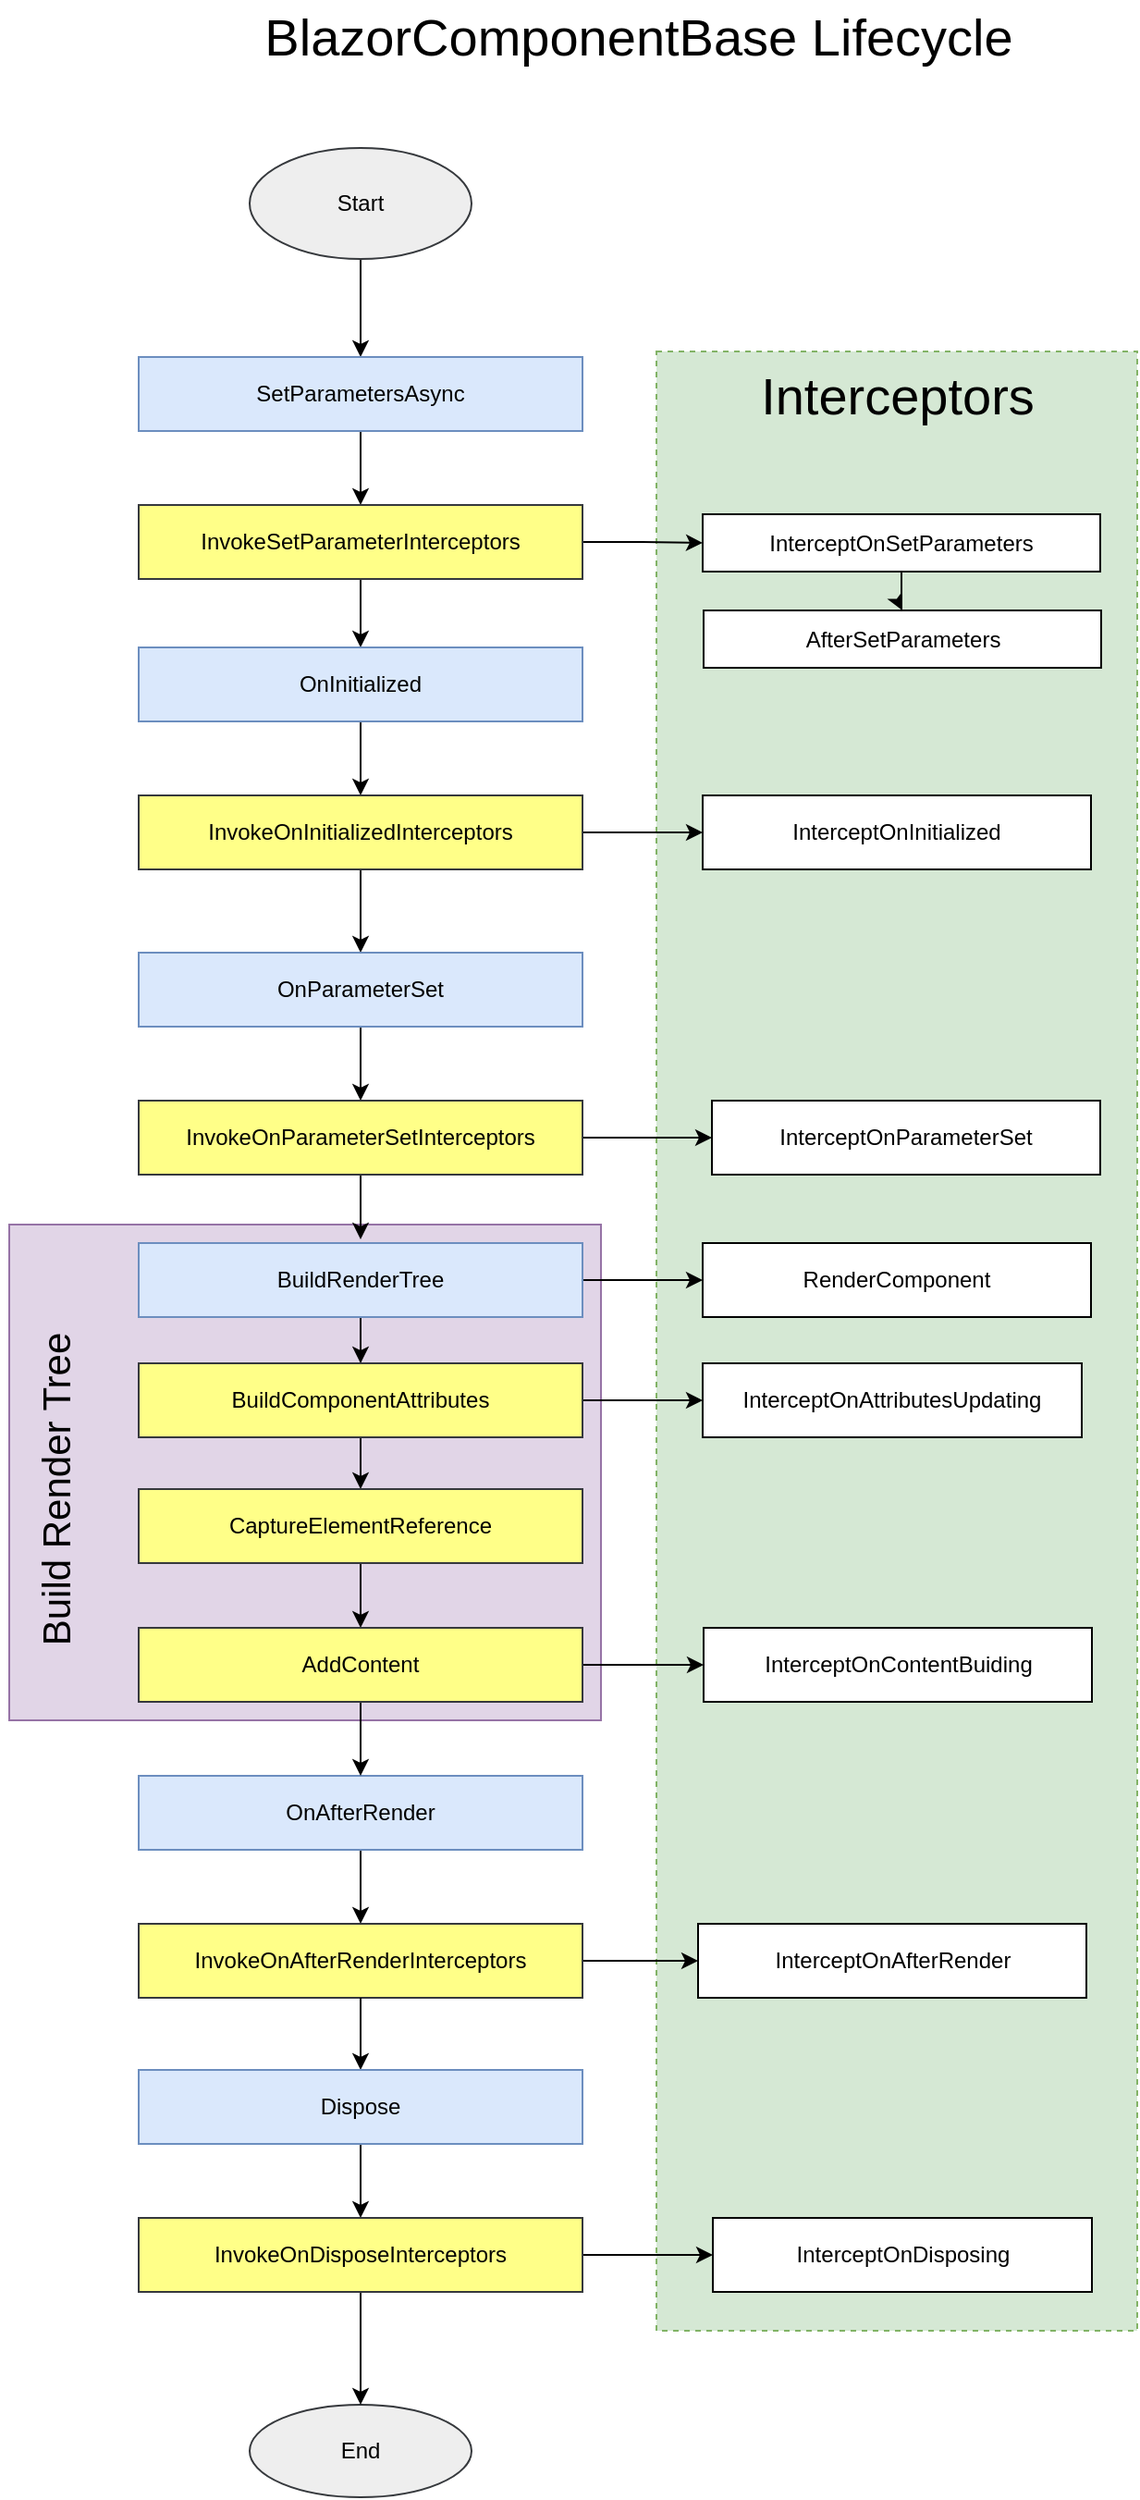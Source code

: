 <mxfile version="15.8.4" type="device"><diagram id="C5RBs43oDa-KdzZeNtuy" name="Page-1"><mxGraphModel dx="1422" dy="1025" grid="1" gridSize="10" guides="1" tooltips="1" connect="1" arrows="1" fold="1" page="1" pageScale="1" pageWidth="827" pageHeight="1169" math="0" shadow="0"><root><mxCell id="WIyWlLk6GJQsqaUBKTNV-0"/><mxCell id="WIyWlLk6GJQsqaUBKTNV-1" parent="WIyWlLk6GJQsqaUBKTNV-0"/><mxCell id="Daul8VTuek0OEpYepo0k-10" value="" style="rounded=0;whiteSpace=wrap;html=1;fillColor=#e1d5e7;strokeColor=#9673a6;" parent="WIyWlLk6GJQsqaUBKTNV-1" vertex="1"><mxGeometry x="160" y="732" width="320" height="268" as="geometry"/></mxCell><mxCell id="TON0hxy3hcjrYKq86W1h-42" value="" style="rounded=0;whiteSpace=wrap;html=1;fontSize=28;dashed=1;fillColor=#d5e8d4;strokeColor=#82b366;" parent="WIyWlLk6GJQsqaUBKTNV-1" vertex="1"><mxGeometry x="510" y="260" width="260" height="1070" as="geometry"/></mxCell><mxCell id="TON0hxy3hcjrYKq86W1h-2" value="" style="edgeStyle=orthogonalEdgeStyle;rounded=0;orthogonalLoop=1;jettySize=auto;html=1;" parent="WIyWlLk6GJQsqaUBKTNV-1" source="TON0hxy3hcjrYKq86W1h-0" target="TON0hxy3hcjrYKq86W1h-1" edge="1"><mxGeometry relative="1" as="geometry"/></mxCell><mxCell id="TON0hxy3hcjrYKq86W1h-0" value="Start" style="ellipse;whiteSpace=wrap;html=1;fillColor=#eeeeee;strokeColor=#36393d;" parent="WIyWlLk6GJQsqaUBKTNV-1" vertex="1"><mxGeometry x="290" y="150" width="120" height="60" as="geometry"/></mxCell><mxCell id="TON0hxy3hcjrYKq86W1h-4" value="" style="edgeStyle=orthogonalEdgeStyle;rounded=0;orthogonalLoop=1;jettySize=auto;html=1;" parent="WIyWlLk6GJQsqaUBKTNV-1" source="TON0hxy3hcjrYKq86W1h-1" target="TON0hxy3hcjrYKq86W1h-3" edge="1"><mxGeometry relative="1" as="geometry"/></mxCell><mxCell id="TON0hxy3hcjrYKq86W1h-1" value="SetParametersAsync" style="whiteSpace=wrap;html=1;fillColor=#dae8fc;strokeColor=#6c8ebf;" parent="WIyWlLk6GJQsqaUBKTNV-1" vertex="1"><mxGeometry x="230" y="263" width="240" height="40" as="geometry"/></mxCell><mxCell id="TON0hxy3hcjrYKq86W1h-6" value="" style="edgeStyle=orthogonalEdgeStyle;rounded=0;orthogonalLoop=1;jettySize=auto;html=1;" parent="WIyWlLk6GJQsqaUBKTNV-1" source="TON0hxy3hcjrYKq86W1h-3" target="TON0hxy3hcjrYKq86W1h-5" edge="1"><mxGeometry relative="1" as="geometry"/></mxCell><mxCell id="TON0hxy3hcjrYKq86W1h-8" value="" style="edgeStyle=orthogonalEdgeStyle;rounded=0;orthogonalLoop=1;jettySize=auto;html=1;" parent="WIyWlLk6GJQsqaUBKTNV-1" source="TON0hxy3hcjrYKq86W1h-3" target="TON0hxy3hcjrYKq86W1h-7" edge="1"><mxGeometry relative="1" as="geometry"/></mxCell><mxCell id="TON0hxy3hcjrYKq86W1h-3" value="InvokeSetParameterInterceptors" style="whiteSpace=wrap;html=1;fillColor=#ffff88;strokeColor=#36393d;" parent="WIyWlLk6GJQsqaUBKTNV-1" vertex="1"><mxGeometry x="230" y="343" width="240" height="40" as="geometry"/></mxCell><mxCell id="0gESxnBS4rwvxSe77YdU-1" value="" style="edgeStyle=orthogonalEdgeStyle;rounded=0;orthogonalLoop=1;jettySize=auto;html=1;" edge="1" parent="WIyWlLk6GJQsqaUBKTNV-1" source="TON0hxy3hcjrYKq86W1h-5" target="0gESxnBS4rwvxSe77YdU-0"><mxGeometry relative="1" as="geometry"/></mxCell><mxCell id="TON0hxy3hcjrYKq86W1h-5" value="InterceptOnSetParameters" style="whiteSpace=wrap;html=1;" parent="WIyWlLk6GJQsqaUBKTNV-1" vertex="1"><mxGeometry x="535" y="348" width="215" height="31" as="geometry"/></mxCell><mxCell id="TON0hxy3hcjrYKq86W1h-10" value="" style="edgeStyle=orthogonalEdgeStyle;rounded=0;orthogonalLoop=1;jettySize=auto;html=1;" parent="WIyWlLk6GJQsqaUBKTNV-1" source="TON0hxy3hcjrYKq86W1h-7" target="TON0hxy3hcjrYKq86W1h-9" edge="1"><mxGeometry relative="1" as="geometry"/></mxCell><mxCell id="TON0hxy3hcjrYKq86W1h-7" value="OnInitialized" style="whiteSpace=wrap;html=1;fillColor=#dae8fc;strokeColor=#6c8ebf;" parent="WIyWlLk6GJQsqaUBKTNV-1" vertex="1"><mxGeometry x="230" y="420" width="240" height="40" as="geometry"/></mxCell><mxCell id="TON0hxy3hcjrYKq86W1h-12" value="" style="edgeStyle=orthogonalEdgeStyle;rounded=0;orthogonalLoop=1;jettySize=auto;html=1;" parent="WIyWlLk6GJQsqaUBKTNV-1" source="TON0hxy3hcjrYKq86W1h-9" target="TON0hxy3hcjrYKq86W1h-11" edge="1"><mxGeometry relative="1" as="geometry"/></mxCell><mxCell id="TON0hxy3hcjrYKq86W1h-14" value="" style="edgeStyle=orthogonalEdgeStyle;rounded=0;orthogonalLoop=1;jettySize=auto;html=1;" parent="WIyWlLk6GJQsqaUBKTNV-1" source="TON0hxy3hcjrYKq86W1h-9" target="TON0hxy3hcjrYKq86W1h-13" edge="1"><mxGeometry relative="1" as="geometry"/></mxCell><mxCell id="TON0hxy3hcjrYKq86W1h-9" value="InvokeOnInitializedInterceptors" style="whiteSpace=wrap;html=1;fillColor=#ffff88;strokeColor=#36393d;" parent="WIyWlLk6GJQsqaUBKTNV-1" vertex="1"><mxGeometry x="230" y="500" width="240" height="40" as="geometry"/></mxCell><mxCell id="TON0hxy3hcjrYKq86W1h-11" value="InterceptOnInitialized" style="whiteSpace=wrap;html=1;" parent="WIyWlLk6GJQsqaUBKTNV-1" vertex="1"><mxGeometry x="535" y="500" width="210" height="40" as="geometry"/></mxCell><mxCell id="TON0hxy3hcjrYKq86W1h-16" value="" style="edgeStyle=orthogonalEdgeStyle;rounded=0;orthogonalLoop=1;jettySize=auto;html=1;" parent="WIyWlLk6GJQsqaUBKTNV-1" source="TON0hxy3hcjrYKq86W1h-13" target="TON0hxy3hcjrYKq86W1h-15" edge="1"><mxGeometry relative="1" as="geometry"/></mxCell><mxCell id="TON0hxy3hcjrYKq86W1h-13" value="OnParameterSet" style="whiteSpace=wrap;html=1;fillColor=#dae8fc;strokeColor=#6c8ebf;" parent="WIyWlLk6GJQsqaUBKTNV-1" vertex="1"><mxGeometry x="230" y="585" width="240" height="40" as="geometry"/></mxCell><mxCell id="TON0hxy3hcjrYKq86W1h-18" value="" style="edgeStyle=orthogonalEdgeStyle;rounded=0;orthogonalLoop=1;jettySize=auto;html=1;" parent="WIyWlLk6GJQsqaUBKTNV-1" source="TON0hxy3hcjrYKq86W1h-15" target="TON0hxy3hcjrYKq86W1h-17" edge="1"><mxGeometry relative="1" as="geometry"/></mxCell><mxCell id="TON0hxy3hcjrYKq86W1h-20" value="" style="edgeStyle=orthogonalEdgeStyle;rounded=0;orthogonalLoop=1;jettySize=auto;html=1;" parent="WIyWlLk6GJQsqaUBKTNV-1" source="TON0hxy3hcjrYKq86W1h-15" edge="1"><mxGeometry relative="1" as="geometry"><mxPoint x="350" y="740" as="targetPoint"/></mxGeometry></mxCell><mxCell id="TON0hxy3hcjrYKq86W1h-15" value="InvokeOnParameterSetInterceptors" style="whiteSpace=wrap;html=1;fillColor=#ffff88;strokeColor=#36393d;" parent="WIyWlLk6GJQsqaUBKTNV-1" vertex="1"><mxGeometry x="230" y="665" width="240" height="40" as="geometry"/></mxCell><mxCell id="TON0hxy3hcjrYKq86W1h-17" value="InterceptOnParameterSet" style="whiteSpace=wrap;html=1;" parent="WIyWlLk6GJQsqaUBKTNV-1" vertex="1"><mxGeometry x="540" y="665" width="210" height="40" as="geometry"/></mxCell><mxCell id="TON0hxy3hcjrYKq86W1h-24" value="" style="edgeStyle=orthogonalEdgeStyle;rounded=0;orthogonalLoop=1;jettySize=auto;html=1;" parent="WIyWlLk6GJQsqaUBKTNV-1" source="TON0hxy3hcjrYKq86W1h-19" target="TON0hxy3hcjrYKq86W1h-23" edge="1"><mxGeometry relative="1" as="geometry"/></mxCell><mxCell id="TON0hxy3hcjrYKq86W1h-28" value="" style="edgeStyle=orthogonalEdgeStyle;rounded=0;orthogonalLoop=1;jettySize=auto;html=1;" parent="WIyWlLk6GJQsqaUBKTNV-1" source="TON0hxy3hcjrYKq86W1h-19" target="TON0hxy3hcjrYKq86W1h-27" edge="1"><mxGeometry relative="1" as="geometry"/></mxCell><mxCell id="TON0hxy3hcjrYKq86W1h-59" value="" style="edgeStyle=orthogonalEdgeStyle;rounded=0;orthogonalLoop=1;jettySize=auto;html=1;fontSize=28;" parent="WIyWlLk6GJQsqaUBKTNV-1" source="TON0hxy3hcjrYKq86W1h-19" target="TON0hxy3hcjrYKq86W1h-58" edge="1"><mxGeometry relative="1" as="geometry"/></mxCell><mxCell id="TON0hxy3hcjrYKq86W1h-19" value="BuildRenderTree" style="whiteSpace=wrap;html=1;fillColor=#dae8fc;strokeColor=#6c8ebf;" parent="WIyWlLk6GJQsqaUBKTNV-1" vertex="1"><mxGeometry x="230" y="742" width="240" height="40" as="geometry"/></mxCell><mxCell id="TON0hxy3hcjrYKq86W1h-26" value="" style="edgeStyle=orthogonalEdgeStyle;rounded=0;orthogonalLoop=1;jettySize=auto;html=1;exitX=1;exitY=0.5;exitDx=0;exitDy=0;" parent="WIyWlLk6GJQsqaUBKTNV-1" source="Daul8VTuek0OEpYepo0k-8" target="TON0hxy3hcjrYKq86W1h-25" edge="1"><mxGeometry relative="1" as="geometry"/></mxCell><mxCell id="TON0hxy3hcjrYKq86W1h-30" value="" style="edgeStyle=orthogonalEdgeStyle;rounded=0;orthogonalLoop=1;jettySize=auto;html=1;entryX=0.5;entryY=0;entryDx=0;entryDy=0;" parent="WIyWlLk6GJQsqaUBKTNV-1" source="TON0hxy3hcjrYKq86W1h-23" target="Daul8VTuek0OEpYepo0k-8" edge="1"><mxGeometry relative="1" as="geometry"/></mxCell><mxCell id="TON0hxy3hcjrYKq86W1h-23" value="CaptureElementReference" style="whiteSpace=wrap;html=1;fillColor=#ffff88;strokeColor=#36393d;" parent="WIyWlLk6GJQsqaUBKTNV-1" vertex="1"><mxGeometry x="230" y="875" width="240" height="40" as="geometry"/></mxCell><mxCell id="TON0hxy3hcjrYKq86W1h-25" value="InterceptOnContentBuiding" style="whiteSpace=wrap;html=1;" parent="WIyWlLk6GJQsqaUBKTNV-1" vertex="1"><mxGeometry x="535.5" y="950" width="210" height="40" as="geometry"/></mxCell><mxCell id="TON0hxy3hcjrYKq86W1h-27" value="RenderComponent" style="whiteSpace=wrap;html=1;" parent="WIyWlLk6GJQsqaUBKTNV-1" vertex="1"><mxGeometry x="535" y="742" width="210" height="40" as="geometry"/></mxCell><mxCell id="TON0hxy3hcjrYKq86W1h-32" value="" style="edgeStyle=orthogonalEdgeStyle;rounded=0;orthogonalLoop=1;jettySize=auto;html=1;" parent="WIyWlLk6GJQsqaUBKTNV-1" source="TON0hxy3hcjrYKq86W1h-29" target="TON0hxy3hcjrYKq86W1h-31" edge="1"><mxGeometry relative="1" as="geometry"/></mxCell><mxCell id="TON0hxy3hcjrYKq86W1h-29" value="OnAfterRender" style="whiteSpace=wrap;html=1;fillColor=#dae8fc;strokeColor=#6c8ebf;" parent="WIyWlLk6GJQsqaUBKTNV-1" vertex="1"><mxGeometry x="230" y="1030" width="240" height="40" as="geometry"/></mxCell><mxCell id="TON0hxy3hcjrYKq86W1h-34" value="" style="edgeStyle=orthogonalEdgeStyle;rounded=0;orthogonalLoop=1;jettySize=auto;html=1;" parent="WIyWlLk6GJQsqaUBKTNV-1" source="TON0hxy3hcjrYKq86W1h-31" target="TON0hxy3hcjrYKq86W1h-33" edge="1"><mxGeometry relative="1" as="geometry"/></mxCell><mxCell id="TON0hxy3hcjrYKq86W1h-31" value="InvokeOnAfterRenderInterceptors" style="whiteSpace=wrap;html=1;fillColor=#ffff88;strokeColor=#36393d;" parent="WIyWlLk6GJQsqaUBKTNV-1" vertex="1"><mxGeometry x="230" y="1110" width="240" height="40" as="geometry"/></mxCell><mxCell id="TON0hxy3hcjrYKq86W1h-33" value="InterceptOnAfterRender" style="whiteSpace=wrap;html=1;" parent="WIyWlLk6GJQsqaUBKTNV-1" vertex="1"><mxGeometry x="532.5" y="1110" width="210" height="40" as="geometry"/></mxCell><mxCell id="TON0hxy3hcjrYKq86W1h-41" value="BlazorComponentBase Lifecycle" style="text;html=1;resizable=0;autosize=1;align=center;verticalAlign=middle;points=[];fillColor=none;strokeColor=none;rounded=0;fontSize=28;" parent="WIyWlLk6GJQsqaUBKTNV-1" vertex="1"><mxGeometry x="290" y="70" width="420" height="40" as="geometry"/></mxCell><mxCell id="TON0hxy3hcjrYKq86W1h-43" value="Interceptors" style="text;html=1;resizable=0;autosize=1;align=center;verticalAlign=middle;points=[];fillColor=none;strokeColor=none;rounded=0;dashed=1;fontSize=28;" parent="WIyWlLk6GJQsqaUBKTNV-1" vertex="1"><mxGeometry x="560" y="264" width="160" height="40" as="geometry"/></mxCell><mxCell id="TON0hxy3hcjrYKq86W1h-37" value="End" style="ellipse;whiteSpace=wrap;html=1;fillColor=#eeeeee;strokeColor=#36393d;" parent="WIyWlLk6GJQsqaUBKTNV-1" vertex="1"><mxGeometry x="290" y="1370" width="120" height="50" as="geometry"/></mxCell><mxCell id="TON0hxy3hcjrYKq86W1h-45" value="" style="endArrow=classic;html=1;rounded=0;fontSize=28;exitX=0.5;exitY=1;exitDx=0;exitDy=0;" parent="WIyWlLk6GJQsqaUBKTNV-1" source="TON0hxy3hcjrYKq86W1h-31" target="TON0hxy3hcjrYKq86W1h-48" edge="1"><mxGeometry width="50" height="50" relative="1" as="geometry"><mxPoint x="300" y="1200" as="sourcePoint"/><mxPoint x="350" y="1150" as="targetPoint"/></mxGeometry></mxCell><mxCell id="TON0hxy3hcjrYKq86W1h-51" value="" style="edgeStyle=orthogonalEdgeStyle;rounded=0;orthogonalLoop=1;jettySize=auto;html=1;fontSize=28;exitX=1;exitY=0.5;exitDx=0;exitDy=0;" parent="WIyWlLk6GJQsqaUBKTNV-1" source="TON0hxy3hcjrYKq86W1h-55" target="TON0hxy3hcjrYKq86W1h-50" edge="1"><mxGeometry relative="1" as="geometry"/></mxCell><mxCell id="TON0hxy3hcjrYKq86W1h-56" value="" style="edgeStyle=orthogonalEdgeStyle;rounded=0;orthogonalLoop=1;jettySize=auto;html=1;fontSize=28;" parent="WIyWlLk6GJQsqaUBKTNV-1" source="TON0hxy3hcjrYKq86W1h-48" target="TON0hxy3hcjrYKq86W1h-55" edge="1"><mxGeometry relative="1" as="geometry"/></mxCell><mxCell id="TON0hxy3hcjrYKq86W1h-48" value="Dispose" style="whiteSpace=wrap;html=1;fillColor=#dae8fc;strokeColor=#6c8ebf;" parent="WIyWlLk6GJQsqaUBKTNV-1" vertex="1"><mxGeometry x="230" y="1189" width="240" height="40" as="geometry"/></mxCell><mxCell id="TON0hxy3hcjrYKq86W1h-50" value="InterceptOnDisposing" style="whiteSpace=wrap;html=1;" parent="WIyWlLk6GJQsqaUBKTNV-1" vertex="1"><mxGeometry x="540.5" y="1269" width="205" height="40" as="geometry"/></mxCell><mxCell id="Daul8VTuek0OEpYepo0k-12" style="edgeStyle=orthogonalEdgeStyle;rounded=0;orthogonalLoop=1;jettySize=auto;html=1;exitX=0.5;exitY=1;exitDx=0;exitDy=0;entryX=0.5;entryY=0;entryDx=0;entryDy=0;fontSize=21;" parent="WIyWlLk6GJQsqaUBKTNV-1" source="TON0hxy3hcjrYKq86W1h-55" target="TON0hxy3hcjrYKq86W1h-37" edge="1"><mxGeometry relative="1" as="geometry"/></mxCell><mxCell id="TON0hxy3hcjrYKq86W1h-55" value="InvokeOnDisposeInterceptors" style="whiteSpace=wrap;html=1;fillColor=#ffff88;strokeColor=#36393d;" parent="WIyWlLk6GJQsqaUBKTNV-1" vertex="1"><mxGeometry x="230" y="1269" width="240" height="40" as="geometry"/></mxCell><mxCell id="TON0hxy3hcjrYKq86W1h-61" value="" style="edgeStyle=orthogonalEdgeStyle;rounded=0;orthogonalLoop=1;jettySize=auto;html=1;fontSize=28;" parent="WIyWlLk6GJQsqaUBKTNV-1" source="TON0hxy3hcjrYKq86W1h-58" target="TON0hxy3hcjrYKq86W1h-60" edge="1"><mxGeometry relative="1" as="geometry"/></mxCell><mxCell id="TON0hxy3hcjrYKq86W1h-58" value="BuildComponentAttributes" style="whiteSpace=wrap;html=1;fillColor=#ffff88;strokeColor=#36393d;" parent="WIyWlLk6GJQsqaUBKTNV-1" vertex="1"><mxGeometry x="230" y="807" width="240" height="40" as="geometry"/></mxCell><mxCell id="TON0hxy3hcjrYKq86W1h-60" value="InterceptOnAttributesUpdating" style="whiteSpace=wrap;html=1;" parent="WIyWlLk6GJQsqaUBKTNV-1" vertex="1"><mxGeometry x="535" y="807" width="205" height="40" as="geometry"/></mxCell><mxCell id="Daul8VTuek0OEpYepo0k-9" style="edgeStyle=orthogonalEdgeStyle;rounded=0;orthogonalLoop=1;jettySize=auto;html=1;" parent="WIyWlLk6GJQsqaUBKTNV-1" source="Daul8VTuek0OEpYepo0k-8" target="TON0hxy3hcjrYKq86W1h-29" edge="1"><mxGeometry relative="1" as="geometry"><mxPoint x="350" y="1030" as="targetPoint"/></mxGeometry></mxCell><mxCell id="Daul8VTuek0OEpYepo0k-8" value="AddContent" style="whiteSpace=wrap;html=1;fillColor=#ffff88;strokeColor=#36393d;" parent="WIyWlLk6GJQsqaUBKTNV-1" vertex="1"><mxGeometry x="230" y="950" width="240" height="40" as="geometry"/></mxCell><mxCell id="Daul8VTuek0OEpYepo0k-11" value="Build Render Tree" style="text;html=1;strokeColor=none;fillColor=none;align=center;verticalAlign=middle;whiteSpace=wrap;rounded=0;direction=west;rotation=-90;fontSize=21;" parent="WIyWlLk6GJQsqaUBKTNV-1" vertex="1"><mxGeometry x="85" y="845" width="200" height="60" as="geometry"/></mxCell><mxCell id="0gESxnBS4rwvxSe77YdU-0" value="AfterSetParameters" style="whiteSpace=wrap;html=1;" vertex="1" parent="WIyWlLk6GJQsqaUBKTNV-1"><mxGeometry x="535.5" y="400" width="215" height="31" as="geometry"/></mxCell></root></mxGraphModel></diagram></mxfile>